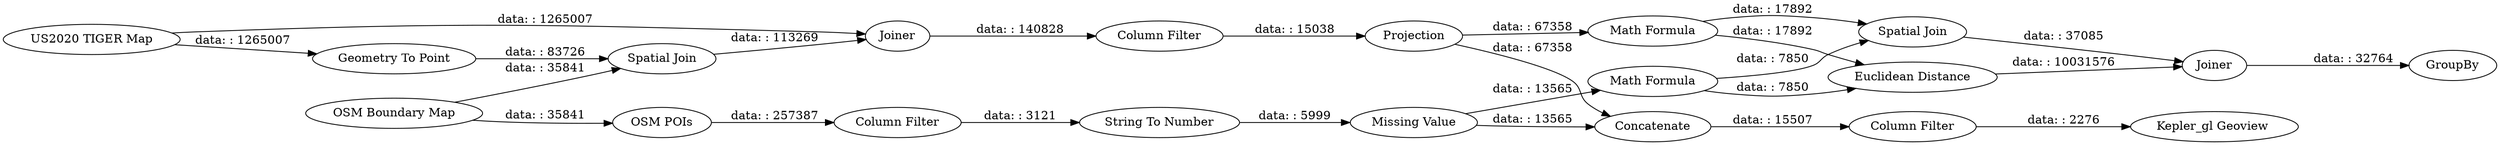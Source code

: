 digraph {
	"3429840371855979948_23" [label=Joiner]
	"3429840371855979948_1" [label="OSM Boundary Map"]
	"3429840371855979948_22" [label="Math Formula"]
	"3429840371855979948_2" [label="OSM POIs"]
	"3429840371855979948_14" [label="Spatial Join"]
	"3429840371855979948_18" [label="Column Filter"]
	"3429840371855979948_4" [label="Kepler_gl Geoview "]
	"3429840371855979948_15" [label=GroupBy]
	"3429840371855979948_7" [label=Joiner]
	"3429840371855979948_3" [label="US2020 TIGER Map"]
	"3429840371855979948_6" [label="Geometry To Point"]
	"3429840371855979948_19" [label="Euclidean Distance"]
	"3429840371855979948_10" [label="Column Filter"]
	"3429840371855979948_12" [label=Concatenate]
	"3429840371855979948_13" [label=Projection]
	"3429840371855979948_5" [label="Spatial Join"]
	"3429840371855979948_16" [label="Missing Value"]
	"3429840371855979948_17" [label="String To Number"]
	"3429840371855979948_21" [label="Math Formula"]
	"3429840371855979948_8" [label="Column Filter"]
	"3429840371855979948_18" -> "3429840371855979948_4" [label="data: : 2276"]
	"3429840371855979948_7" -> "3429840371855979948_8" [label="data: : 140828"]
	"3429840371855979948_1" -> "3429840371855979948_2" [label="data: : 35841"]
	"3429840371855979948_16" -> "3429840371855979948_22" [label="data: : 13565"]
	"3429840371855979948_14" -> "3429840371855979948_23" [label="data: : 37085"]
	"3429840371855979948_19" -> "3429840371855979948_23" [label="data: : 10031576"]
	"3429840371855979948_22" -> "3429840371855979948_14" [label="data: : 7850"]
	"3429840371855979948_2" -> "3429840371855979948_10" [label="data: : 257387"]
	"3429840371855979948_13" -> "3429840371855979948_21" [label="data: : 67358"]
	"3429840371855979948_5" -> "3429840371855979948_7" [label="data: : 113269"]
	"3429840371855979948_13" -> "3429840371855979948_12" [label="data: : 67358"]
	"3429840371855979948_22" -> "3429840371855979948_19" [label="data: : 7850"]
	"3429840371855979948_17" -> "3429840371855979948_16" [label="data: : 5999"]
	"3429840371855979948_16" -> "3429840371855979948_12" [label="data: : 13565"]
	"3429840371855979948_12" -> "3429840371855979948_18" [label="data: : 15507"]
	"3429840371855979948_6" -> "3429840371855979948_5" [label="data: : 83726"]
	"3429840371855979948_21" -> "3429840371855979948_19" [label="data: : 17892"]
	"3429840371855979948_23" -> "3429840371855979948_15" [label="data: : 32764"]
	"3429840371855979948_3" -> "3429840371855979948_7" [label="data: : 1265007"]
	"3429840371855979948_3" -> "3429840371855979948_6" [label="data: : 1265007"]
	"3429840371855979948_10" -> "3429840371855979948_17" [label="data: : 3121"]
	"3429840371855979948_21" -> "3429840371855979948_14" [label="data: : 17892"]
	"3429840371855979948_8" -> "3429840371855979948_13" [label="data: : 15038"]
	"3429840371855979948_1" -> "3429840371855979948_5" [label="data: : 35841"]
	rankdir=LR
}
